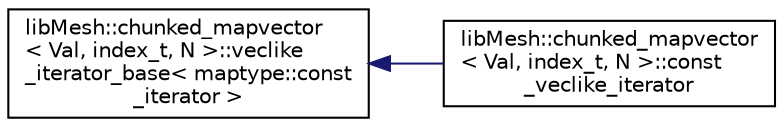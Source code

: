 digraph "类继承关系图"
{
 // INTERACTIVE_SVG=YES
  edge [fontname="Helvetica",fontsize="10",labelfontname="Helvetica",labelfontsize="10"];
  node [fontname="Helvetica",fontsize="10",shape=record];
  rankdir="LR";
  Node1 [label="libMesh::chunked_mapvector\l\< Val, index_t, N \>::veclike\l_iterator_base\< maptype::const\l_iterator \>",height=0.2,width=0.4,color="black", fillcolor="white", style="filled",URL="$classlibMesh_1_1chunked__mapvector_1_1veclike__iterator__base.html"];
  Node1 -> Node2 [dir="back",color="midnightblue",fontsize="10",style="solid",fontname="Helvetica"];
  Node2 [label="libMesh::chunked_mapvector\l\< Val, index_t, N \>::const\l_veclike_iterator",height=0.2,width=0.4,color="black", fillcolor="white", style="filled",URL="$classlibMesh_1_1chunked__mapvector_1_1const__veclike__iterator.html"];
}

